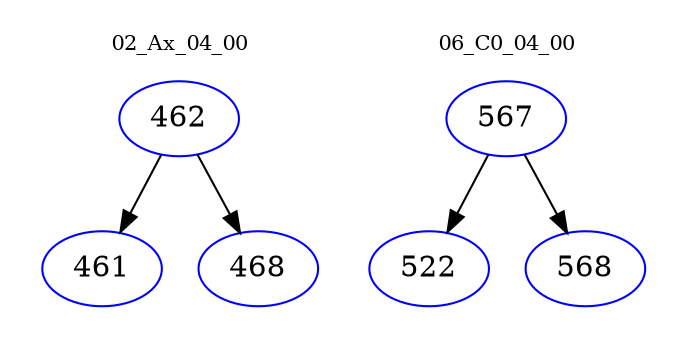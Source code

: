 digraph{
subgraph cluster_0 {
color = white
label = "02_Ax_04_00";
fontsize=10;
T0_462 [label="462", color="blue"]
T0_462 -> T0_461 [color="black"]
T0_461 [label="461", color="blue"]
T0_462 -> T0_468 [color="black"]
T0_468 [label="468", color="blue"]
}
subgraph cluster_1 {
color = white
label = "06_C0_04_00";
fontsize=10;
T1_567 [label="567", color="blue"]
T1_567 -> T1_522 [color="black"]
T1_522 [label="522", color="blue"]
T1_567 -> T1_568 [color="black"]
T1_568 [label="568", color="blue"]
}
}
